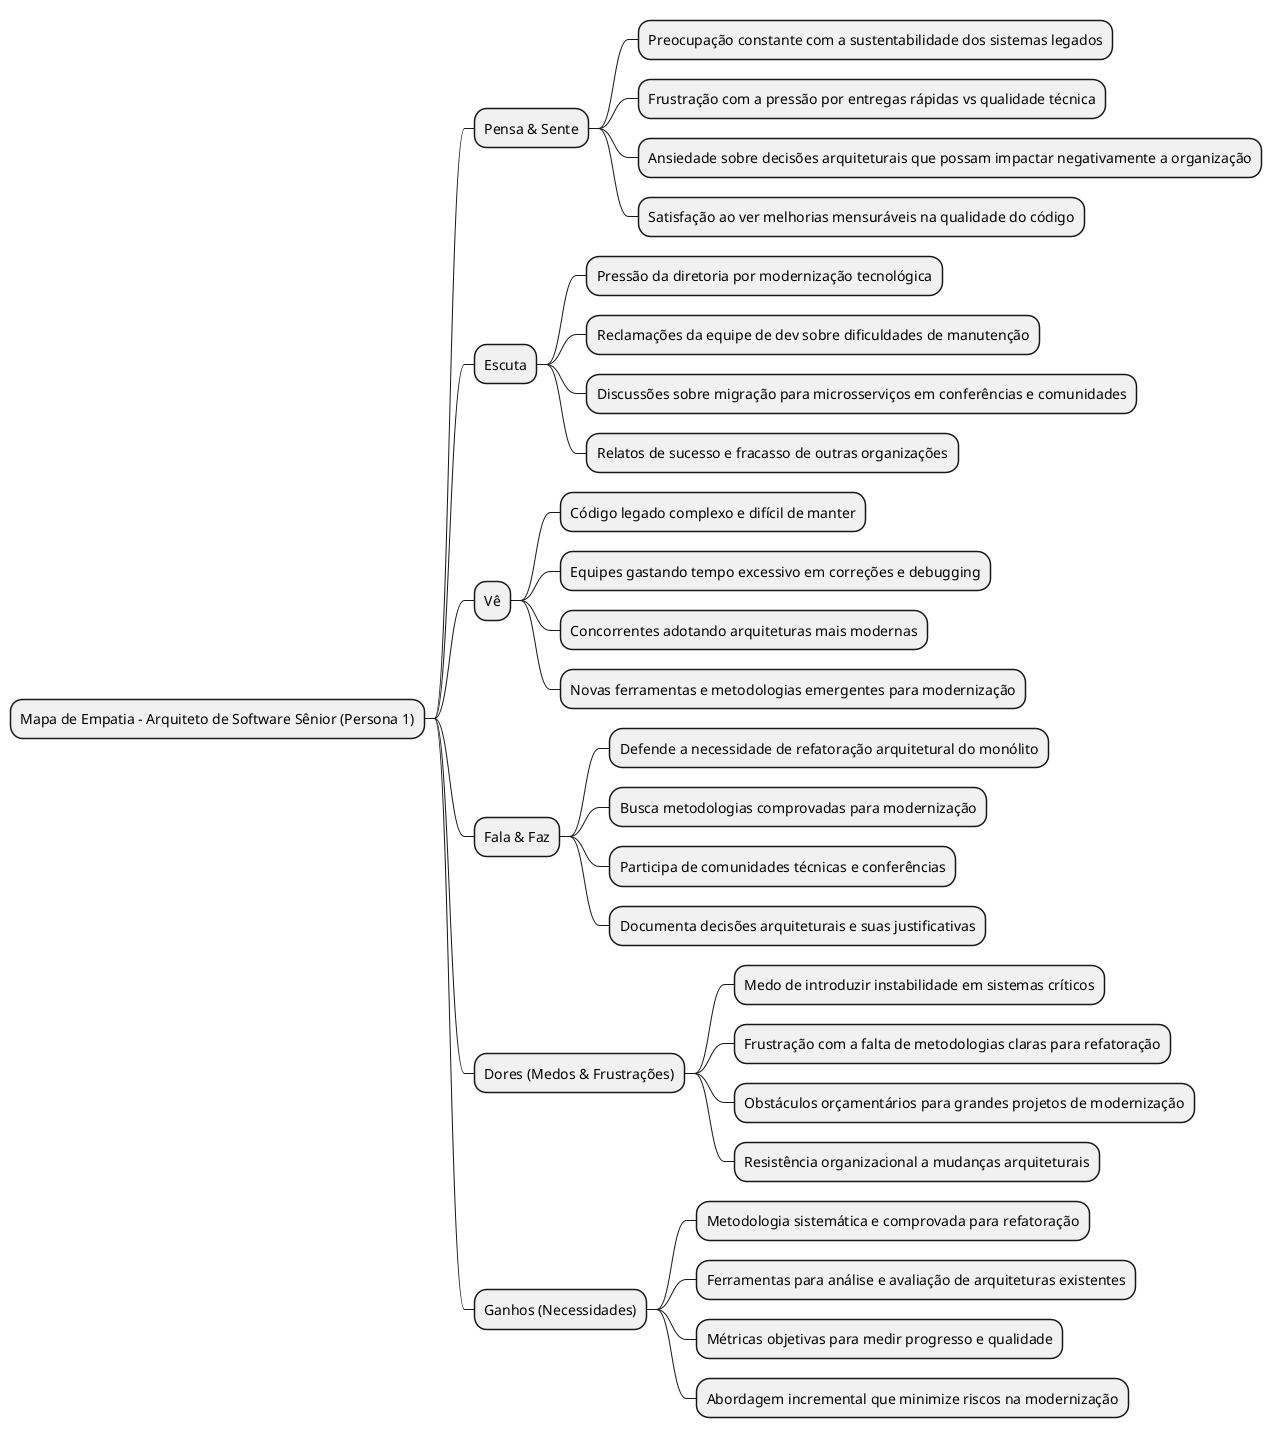 @startmindmap
* Mapa de Empatia - Arquiteto de Software Sênior (Persona 1)
** Pensa & Sente
*** Preocupação constante com a sustentabilidade dos sistemas legados
*** Frustração com a pressão por entregas rápidas vs qualidade técnica
*** Ansiedade sobre decisões arquiteturais que possam impactar negativamente a organização
*** Satisfação ao ver melhorias mensuráveis na qualidade do código
** Escuta
*** Pressão da diretoria por modernização tecnológica
*** Reclamações da equipe de dev sobre dificuldades de manutenção
*** Discussões sobre migração para microsserviços em conferências e comunidades
*** Relatos de sucesso e fracasso de outras organizações
** Vê
*** Código legado complexo e difícil de manter
*** Equipes gastando tempo excessivo em correções e debugging
*** Concorrentes adotando arquiteturas mais modernas
*** Novas ferramentas e metodologias emergentes para modernização
** Fala & Faz
*** Defende a necessidade de refatoração arquitetural do monólito
*** Busca metodologias comprovadas para modernização
*** Participa de comunidades técnicas e conferências
*** Documenta decisões arquiteturais e suas justificativas
** Dores (Medos & Frustrações)
*** Medo de introduzir instabilidade em sistemas críticos
*** Frustração com a falta de metodologias claras para refatoração
*** Obstáculos orçamentários para grandes projetos de modernização
*** Resistência organizacional a mudanças arquiteturais
** Ganhos (Necessidades)
*** Metodologia sistemática e comprovada para refatoração
*** Ferramentas para análise e avaliação de arquiteturas existentes
*** Métricas objetivas para medir progresso e qualidade
*** Abordagem incremental que minimize riscos na modernização
@endmindmap